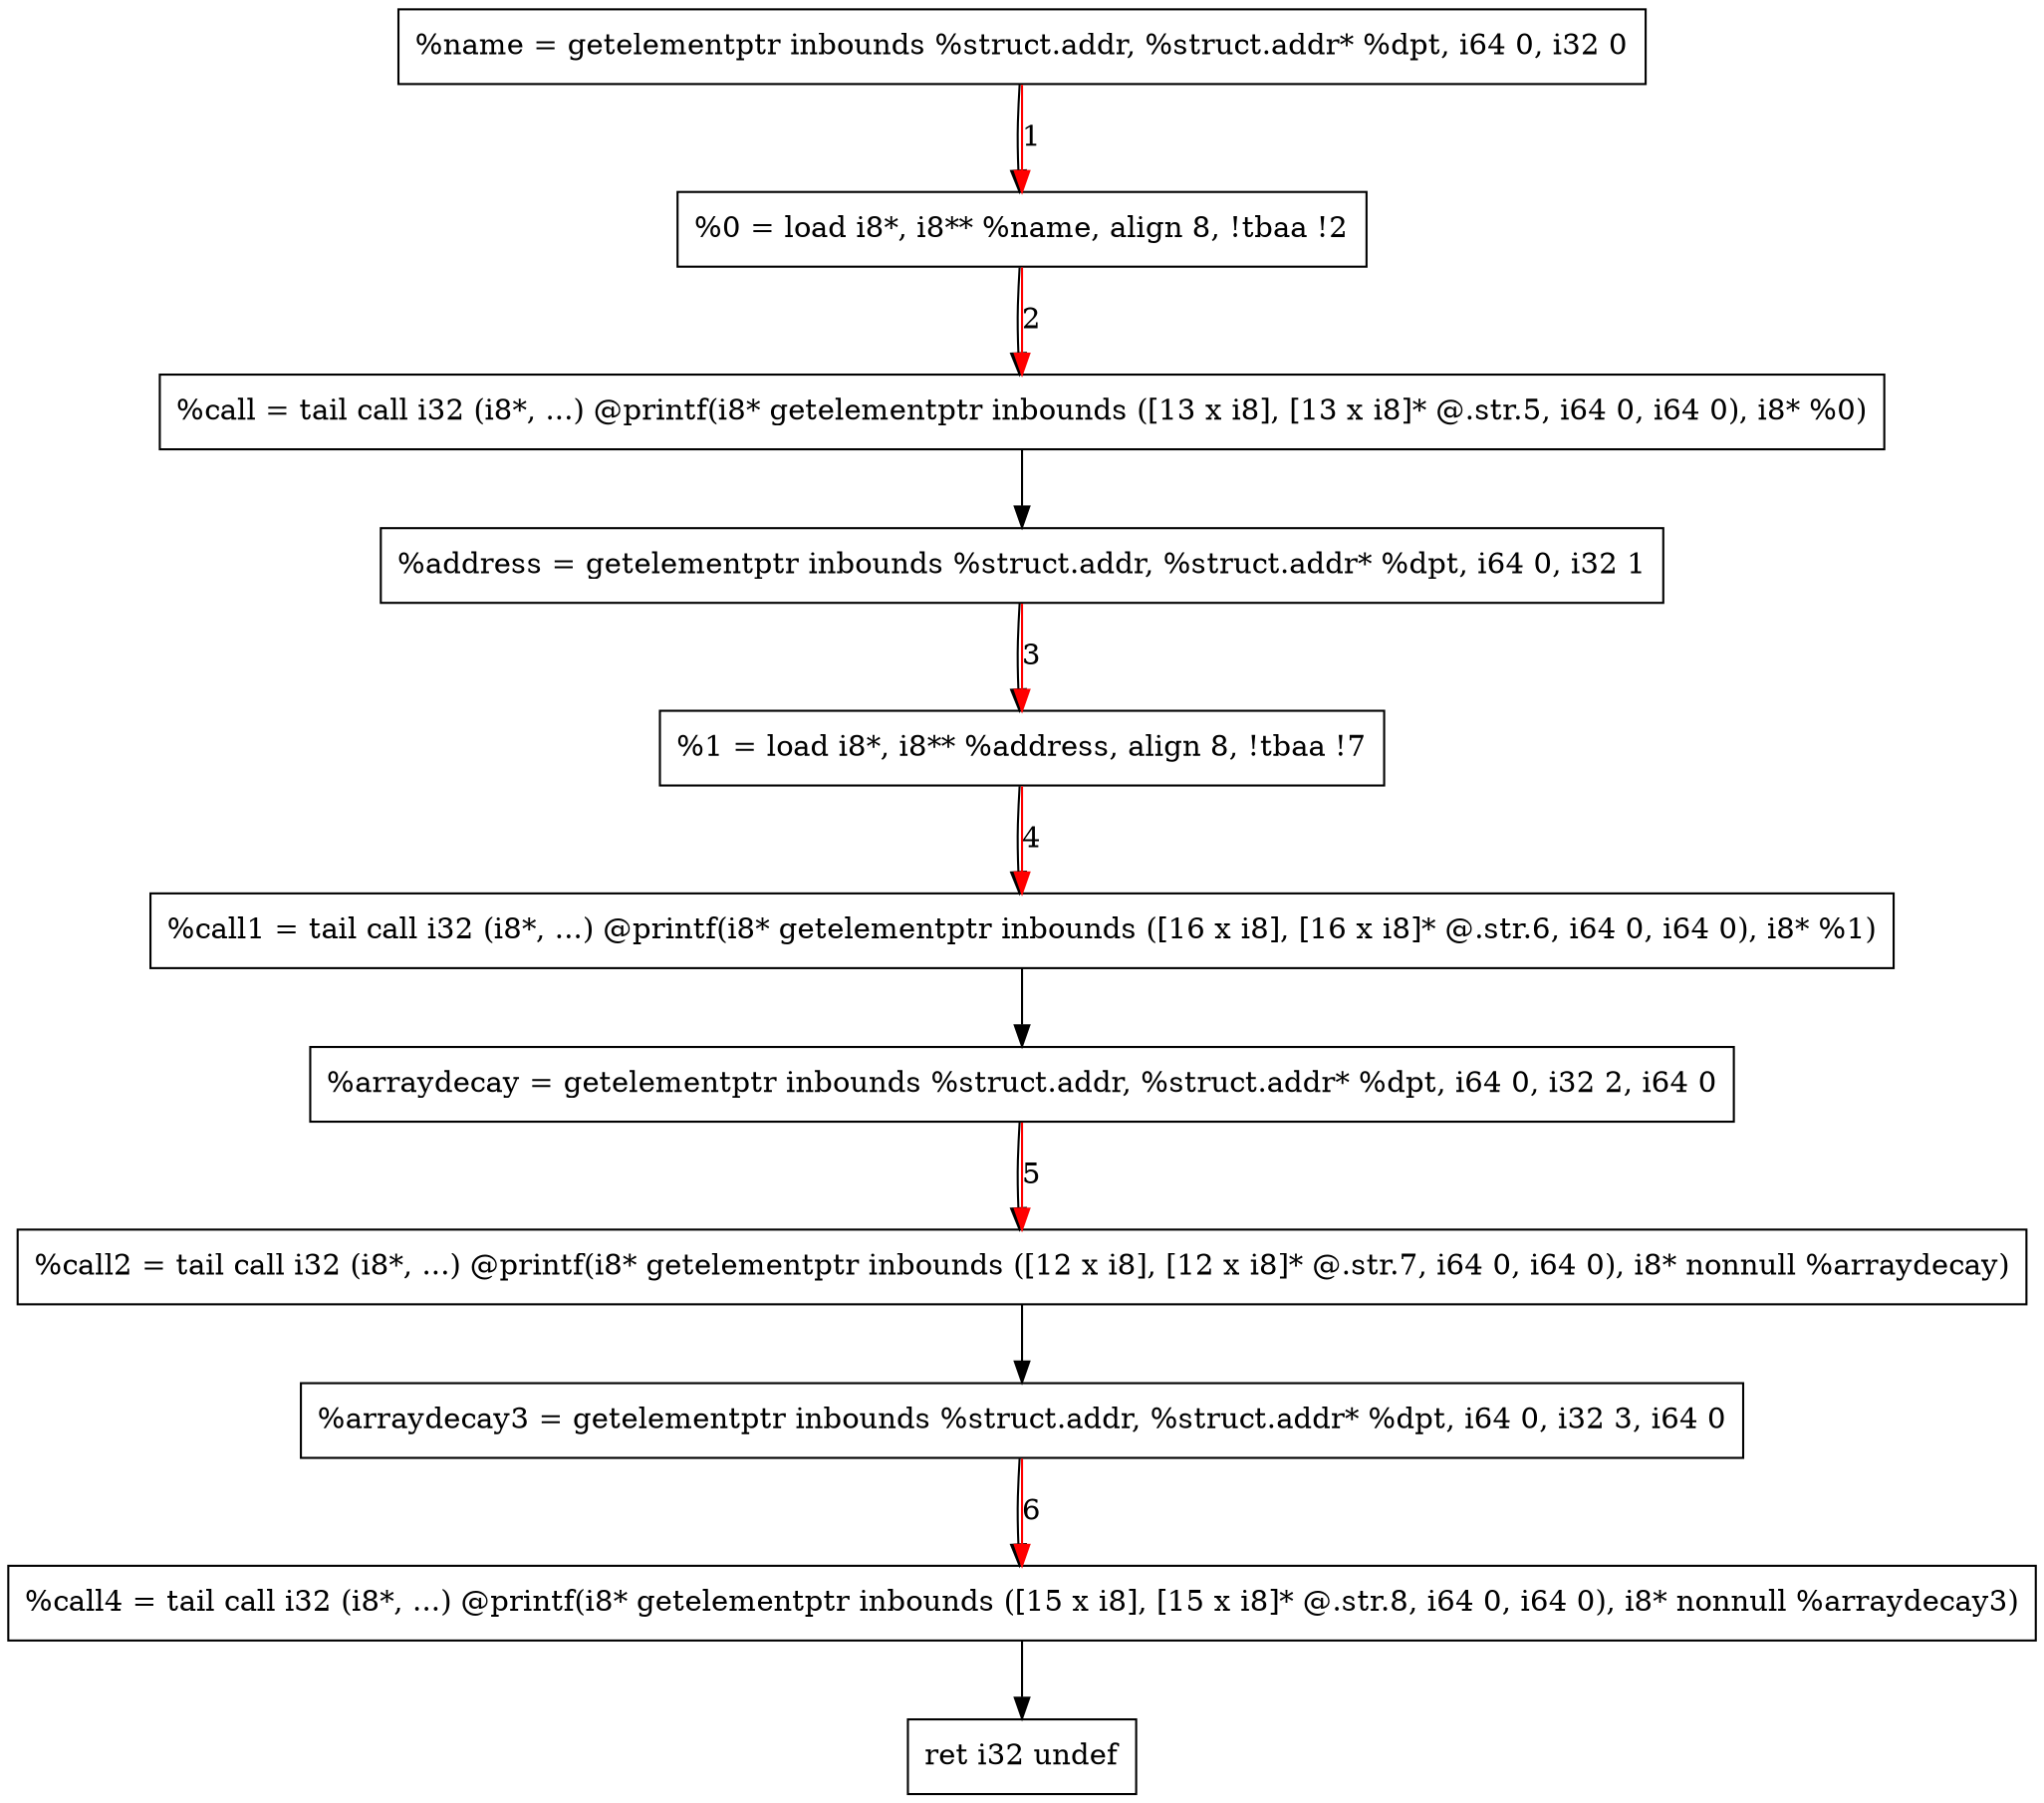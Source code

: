 digraph "CDFG for'writeaddr' function" {
	Node0x55c4cd543f78[shape=record, label="  %name = getelementptr inbounds %struct.addr, %struct.addr* %dpt, i64 0, i32 0"]
	Node0x55c4cd53f7a8[shape=record, label="  %0 = load i8*, i8** %name, align 8, !tbaa !2"]
	Node0x55c4cd5440d8[shape=record, label="  %call = tail call i32 (i8*, ...) @printf(i8* getelementptr inbounds ([13 x i8], [13 x i8]* @.str.5, i64 0, i64 0), i8* %0)"]
	Node0x55c4cd5441c8[shape=record, label="  %address = getelementptr inbounds %struct.addr, %struct.addr* %dpt, i64 0, i32 1"]
	Node0x55c4cd5417a8[shape=record, label="  %1 = load i8*, i8** %address, align 8, !tbaa !7"]
	Node0x55c4cd544328[shape=record, label="  %call1 = tail call i32 (i8*, ...) @printf(i8* getelementptr inbounds ([16 x i8], [16 x i8]* @.str.6, i64 0, i64 0), i8* %1)"]
	Node0x55c4cd544430[shape=record, label="  %arraydecay = getelementptr inbounds %struct.addr, %struct.addr* %dpt, i64 0, i32 2, i64 0"]
	Node0x55c4cd544598[shape=record, label="  %call2 = tail call i32 (i8*, ...) @printf(i8* getelementptr inbounds ([12 x i8], [12 x i8]* @.str.7, i64 0, i64 0), i8* nonnull %arraydecay)"]
	Node0x55c4cd5446a0[shape=record, label="  %arraydecay3 = getelementptr inbounds %struct.addr, %struct.addr* %dpt, i64 0, i32 3, i64 0"]
	Node0x55c4cd544808[shape=record, label="  %call4 = tail call i32 (i8*, ...) @printf(i8* getelementptr inbounds ([15 x i8], [15 x i8]* @.str.8, i64 0, i64 0), i8* nonnull %arraydecay3)"]
	Node0x55c4cd53de28[shape=record, label="  ret i32 undef"]
	Node0x55c4cd543f78 -> Node0x55c4cd53f7a8
	Node0x55c4cd53f7a8 -> Node0x55c4cd5440d8
	Node0x55c4cd5440d8 -> Node0x55c4cd5441c8
	Node0x55c4cd5441c8 -> Node0x55c4cd5417a8
	Node0x55c4cd5417a8 -> Node0x55c4cd544328
	Node0x55c4cd544328 -> Node0x55c4cd544430
	Node0x55c4cd544430 -> Node0x55c4cd544598
	Node0x55c4cd544598 -> Node0x55c4cd5446a0
	Node0x55c4cd5446a0 -> Node0x55c4cd544808
	Node0x55c4cd544808 -> Node0x55c4cd53de28
edge [color=red]
	Node0x55c4cd543f78 -> Node0x55c4cd53f7a8[label="1"]
	Node0x55c4cd53f7a8 -> Node0x55c4cd5440d8[label="2"]
	Node0x55c4cd5441c8 -> Node0x55c4cd5417a8[label="3"]
	Node0x55c4cd5417a8 -> Node0x55c4cd544328[label="4"]
	Node0x55c4cd544430 -> Node0x55c4cd544598[label="5"]
	Node0x55c4cd5446a0 -> Node0x55c4cd544808[label="6"]
}
